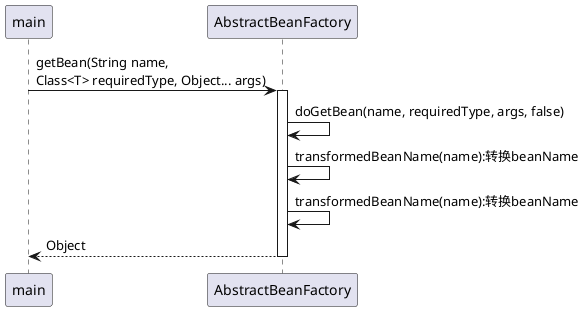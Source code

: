 @startuml
main -> AbstractBeanFactory: getBean(String name, \nClass<T> requiredType, Object... args)
    activate AbstractBeanFactory
    AbstractBeanFactory -> AbstractBeanFactory: doGetBean(name, requiredType, args, false)
    AbstractBeanFactory -> AbstractBeanFactory: transformedBeanName(name):转换beanName
    AbstractBeanFactory -> AbstractBeanFactory: transformedBeanName(name):转换beanName
return Object
@enduml
